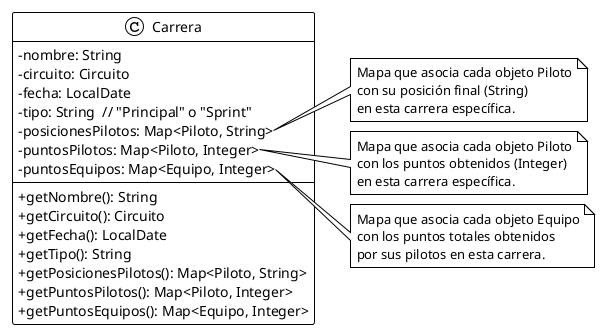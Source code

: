 @startuml
!theme plain
skinparam classAttributeIconSize 0

class Carrera {
  -nombre: String
  -circuito: Circuito
  -fecha: LocalDate
  -tipo: String  // "Principal" o "Sprint"
  -posicionesPilotos: Map<Piloto, String>
  -puntosPilotos: Map<Piloto, Integer>
  -puntosEquipos: Map<Equipo, Integer>
  --
  ' Asumiendo getters para todos los campos privados
  +getNombre(): String
  +getCircuito(): Circuito
  +getFecha(): LocalDate
  +getTipo(): String
  +getPosicionesPilotos(): Map<Piloto, String>
  +getPuntosPilotos(): Map<Piloto, Integer>
  +getPuntosEquipos(): Map<Equipo, Integer>
}

' Relaciones (se pueden añadir las otras clases si se combinan diagramas)
' Carrera "1" --> "1" Circuito : se corre en >
' Carrera "1" ..> "*" Piloto : contiene resultados de >
' Carrera "1" ..> "*" Equipo : contiene resultados de >

note right of Carrera::posicionesPilotos
  Mapa que asocia cada objeto Piloto
  con su posición final (String)
  en esta carrera específica.
end note

note right of Carrera::puntosPilotos
  Mapa que asocia cada objeto Piloto
  con los puntos obtenidos (Integer)
  en esta carrera específica.
end note

note right of Carrera::puntosEquipos
  Mapa que asocia cada objeto Equipo
  con los puntos totales obtenidos
  por sus pilotos en esta carrera.
end note

@enduml